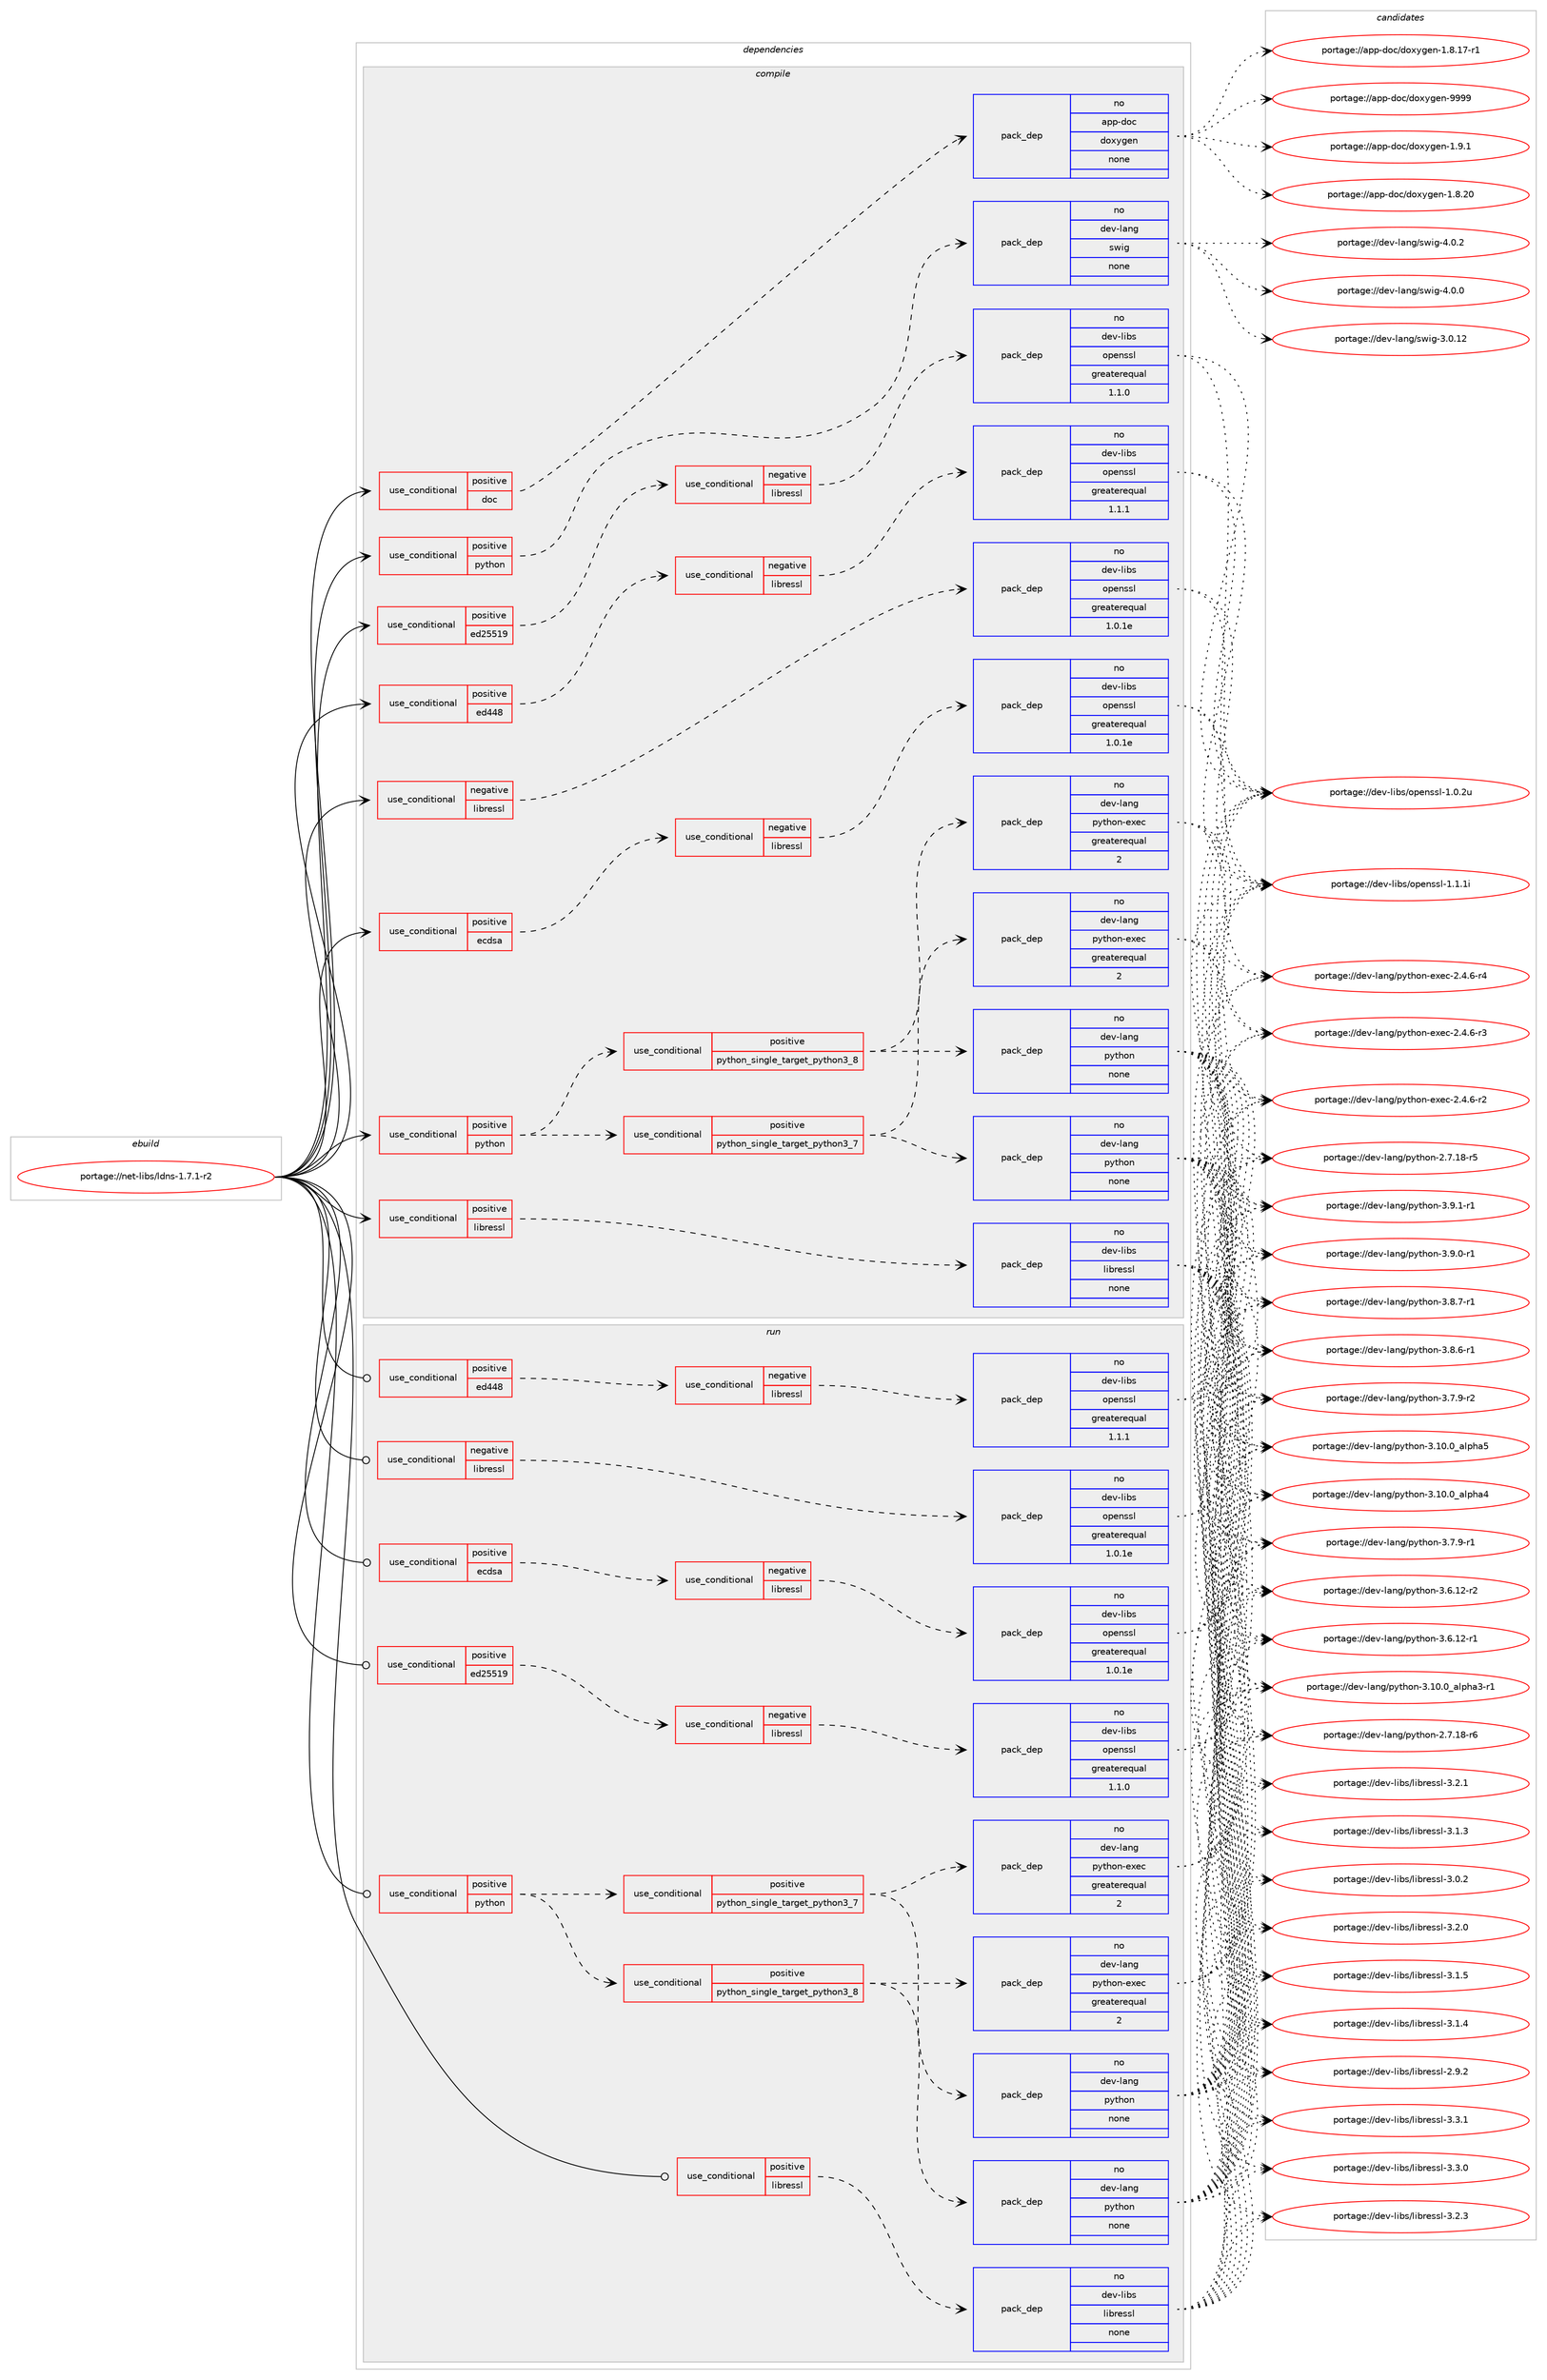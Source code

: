 digraph prolog {

# *************
# Graph options
# *************

newrank=true;
concentrate=true;
compound=true;
graph [rankdir=LR,fontname=Helvetica,fontsize=10,ranksep=1.5];#, ranksep=2.5, nodesep=0.2];
edge  [arrowhead=vee];
node  [fontname=Helvetica,fontsize=10];

# **********
# The ebuild
# **********

subgraph cluster_leftcol {
color=gray;
rank=same;
label=<<i>ebuild</i>>;
id [label="portage://net-libs/ldns-1.7.1-r2", color=red, width=4, href="../net-libs/ldns-1.7.1-r2.svg"];
}

# ****************
# The dependencies
# ****************

subgraph cluster_midcol {
color=gray;
label=<<i>dependencies</i>>;
subgraph cluster_compile {
fillcolor="#eeeeee";
style=filled;
label=<<i>compile</i>>;
subgraph cond8297 {
dependency27173 [label=<<TABLE BORDER="0" CELLBORDER="1" CELLSPACING="0" CELLPADDING="4"><TR><TD ROWSPAN="3" CELLPADDING="10">use_conditional</TD></TR><TR><TD>negative</TD></TR><TR><TD>libressl</TD></TR></TABLE>>, shape=none, color=red];
subgraph pack18645 {
dependency27174 [label=<<TABLE BORDER="0" CELLBORDER="1" CELLSPACING="0" CELLPADDING="4" WIDTH="220"><TR><TD ROWSPAN="6" CELLPADDING="30">pack_dep</TD></TR><TR><TD WIDTH="110">no</TD></TR><TR><TD>dev-libs</TD></TR><TR><TD>openssl</TD></TR><TR><TD>greaterequal</TD></TR><TR><TD>1.0.1e</TD></TR></TABLE>>, shape=none, color=blue];
}
dependency27173:e -> dependency27174:w [weight=20,style="dashed",arrowhead="vee"];
}
id:e -> dependency27173:w [weight=20,style="solid",arrowhead="vee"];
subgraph cond8298 {
dependency27175 [label=<<TABLE BORDER="0" CELLBORDER="1" CELLSPACING="0" CELLPADDING="4"><TR><TD ROWSPAN="3" CELLPADDING="10">use_conditional</TD></TR><TR><TD>positive</TD></TR><TR><TD>doc</TD></TR></TABLE>>, shape=none, color=red];
subgraph pack18646 {
dependency27176 [label=<<TABLE BORDER="0" CELLBORDER="1" CELLSPACING="0" CELLPADDING="4" WIDTH="220"><TR><TD ROWSPAN="6" CELLPADDING="30">pack_dep</TD></TR><TR><TD WIDTH="110">no</TD></TR><TR><TD>app-doc</TD></TR><TR><TD>doxygen</TD></TR><TR><TD>none</TD></TR><TR><TD></TD></TR></TABLE>>, shape=none, color=blue];
}
dependency27175:e -> dependency27176:w [weight=20,style="dashed",arrowhead="vee"];
}
id:e -> dependency27175:w [weight=20,style="solid",arrowhead="vee"];
subgraph cond8299 {
dependency27177 [label=<<TABLE BORDER="0" CELLBORDER="1" CELLSPACING="0" CELLPADDING="4"><TR><TD ROWSPAN="3" CELLPADDING="10">use_conditional</TD></TR><TR><TD>positive</TD></TR><TR><TD>ecdsa</TD></TR></TABLE>>, shape=none, color=red];
subgraph cond8300 {
dependency27178 [label=<<TABLE BORDER="0" CELLBORDER="1" CELLSPACING="0" CELLPADDING="4"><TR><TD ROWSPAN="3" CELLPADDING="10">use_conditional</TD></TR><TR><TD>negative</TD></TR><TR><TD>libressl</TD></TR></TABLE>>, shape=none, color=red];
subgraph pack18647 {
dependency27179 [label=<<TABLE BORDER="0" CELLBORDER="1" CELLSPACING="0" CELLPADDING="4" WIDTH="220"><TR><TD ROWSPAN="6" CELLPADDING="30">pack_dep</TD></TR><TR><TD WIDTH="110">no</TD></TR><TR><TD>dev-libs</TD></TR><TR><TD>openssl</TD></TR><TR><TD>greaterequal</TD></TR><TR><TD>1.0.1e</TD></TR></TABLE>>, shape=none, color=blue];
}
dependency27178:e -> dependency27179:w [weight=20,style="dashed",arrowhead="vee"];
}
dependency27177:e -> dependency27178:w [weight=20,style="dashed",arrowhead="vee"];
}
id:e -> dependency27177:w [weight=20,style="solid",arrowhead="vee"];
subgraph cond8301 {
dependency27180 [label=<<TABLE BORDER="0" CELLBORDER="1" CELLSPACING="0" CELLPADDING="4"><TR><TD ROWSPAN="3" CELLPADDING="10">use_conditional</TD></TR><TR><TD>positive</TD></TR><TR><TD>ed25519</TD></TR></TABLE>>, shape=none, color=red];
subgraph cond8302 {
dependency27181 [label=<<TABLE BORDER="0" CELLBORDER="1" CELLSPACING="0" CELLPADDING="4"><TR><TD ROWSPAN="3" CELLPADDING="10">use_conditional</TD></TR><TR><TD>negative</TD></TR><TR><TD>libressl</TD></TR></TABLE>>, shape=none, color=red];
subgraph pack18648 {
dependency27182 [label=<<TABLE BORDER="0" CELLBORDER="1" CELLSPACING="0" CELLPADDING="4" WIDTH="220"><TR><TD ROWSPAN="6" CELLPADDING="30">pack_dep</TD></TR><TR><TD WIDTH="110">no</TD></TR><TR><TD>dev-libs</TD></TR><TR><TD>openssl</TD></TR><TR><TD>greaterequal</TD></TR><TR><TD>1.1.0</TD></TR></TABLE>>, shape=none, color=blue];
}
dependency27181:e -> dependency27182:w [weight=20,style="dashed",arrowhead="vee"];
}
dependency27180:e -> dependency27181:w [weight=20,style="dashed",arrowhead="vee"];
}
id:e -> dependency27180:w [weight=20,style="solid",arrowhead="vee"];
subgraph cond8303 {
dependency27183 [label=<<TABLE BORDER="0" CELLBORDER="1" CELLSPACING="0" CELLPADDING="4"><TR><TD ROWSPAN="3" CELLPADDING="10">use_conditional</TD></TR><TR><TD>positive</TD></TR><TR><TD>ed448</TD></TR></TABLE>>, shape=none, color=red];
subgraph cond8304 {
dependency27184 [label=<<TABLE BORDER="0" CELLBORDER="1" CELLSPACING="0" CELLPADDING="4"><TR><TD ROWSPAN="3" CELLPADDING="10">use_conditional</TD></TR><TR><TD>negative</TD></TR><TR><TD>libressl</TD></TR></TABLE>>, shape=none, color=red];
subgraph pack18649 {
dependency27185 [label=<<TABLE BORDER="0" CELLBORDER="1" CELLSPACING="0" CELLPADDING="4" WIDTH="220"><TR><TD ROWSPAN="6" CELLPADDING="30">pack_dep</TD></TR><TR><TD WIDTH="110">no</TD></TR><TR><TD>dev-libs</TD></TR><TR><TD>openssl</TD></TR><TR><TD>greaterequal</TD></TR><TR><TD>1.1.1</TD></TR></TABLE>>, shape=none, color=blue];
}
dependency27184:e -> dependency27185:w [weight=20,style="dashed",arrowhead="vee"];
}
dependency27183:e -> dependency27184:w [weight=20,style="dashed",arrowhead="vee"];
}
id:e -> dependency27183:w [weight=20,style="solid",arrowhead="vee"];
subgraph cond8305 {
dependency27186 [label=<<TABLE BORDER="0" CELLBORDER="1" CELLSPACING="0" CELLPADDING="4"><TR><TD ROWSPAN="3" CELLPADDING="10">use_conditional</TD></TR><TR><TD>positive</TD></TR><TR><TD>libressl</TD></TR></TABLE>>, shape=none, color=red];
subgraph pack18650 {
dependency27187 [label=<<TABLE BORDER="0" CELLBORDER="1" CELLSPACING="0" CELLPADDING="4" WIDTH="220"><TR><TD ROWSPAN="6" CELLPADDING="30">pack_dep</TD></TR><TR><TD WIDTH="110">no</TD></TR><TR><TD>dev-libs</TD></TR><TR><TD>libressl</TD></TR><TR><TD>none</TD></TR><TR><TD></TD></TR></TABLE>>, shape=none, color=blue];
}
dependency27186:e -> dependency27187:w [weight=20,style="dashed",arrowhead="vee"];
}
id:e -> dependency27186:w [weight=20,style="solid",arrowhead="vee"];
subgraph cond8306 {
dependency27188 [label=<<TABLE BORDER="0" CELLBORDER="1" CELLSPACING="0" CELLPADDING="4"><TR><TD ROWSPAN="3" CELLPADDING="10">use_conditional</TD></TR><TR><TD>positive</TD></TR><TR><TD>python</TD></TR></TABLE>>, shape=none, color=red];
subgraph cond8307 {
dependency27189 [label=<<TABLE BORDER="0" CELLBORDER="1" CELLSPACING="0" CELLPADDING="4"><TR><TD ROWSPAN="3" CELLPADDING="10">use_conditional</TD></TR><TR><TD>positive</TD></TR><TR><TD>python_single_target_python3_7</TD></TR></TABLE>>, shape=none, color=red];
subgraph pack18651 {
dependency27190 [label=<<TABLE BORDER="0" CELLBORDER="1" CELLSPACING="0" CELLPADDING="4" WIDTH="220"><TR><TD ROWSPAN="6" CELLPADDING="30">pack_dep</TD></TR><TR><TD WIDTH="110">no</TD></TR><TR><TD>dev-lang</TD></TR><TR><TD>python</TD></TR><TR><TD>none</TD></TR><TR><TD></TD></TR></TABLE>>, shape=none, color=blue];
}
dependency27189:e -> dependency27190:w [weight=20,style="dashed",arrowhead="vee"];
subgraph pack18652 {
dependency27191 [label=<<TABLE BORDER="0" CELLBORDER="1" CELLSPACING="0" CELLPADDING="4" WIDTH="220"><TR><TD ROWSPAN="6" CELLPADDING="30">pack_dep</TD></TR><TR><TD WIDTH="110">no</TD></TR><TR><TD>dev-lang</TD></TR><TR><TD>python-exec</TD></TR><TR><TD>greaterequal</TD></TR><TR><TD>2</TD></TR></TABLE>>, shape=none, color=blue];
}
dependency27189:e -> dependency27191:w [weight=20,style="dashed",arrowhead="vee"];
}
dependency27188:e -> dependency27189:w [weight=20,style="dashed",arrowhead="vee"];
subgraph cond8308 {
dependency27192 [label=<<TABLE BORDER="0" CELLBORDER="1" CELLSPACING="0" CELLPADDING="4"><TR><TD ROWSPAN="3" CELLPADDING="10">use_conditional</TD></TR><TR><TD>positive</TD></TR><TR><TD>python_single_target_python3_8</TD></TR></TABLE>>, shape=none, color=red];
subgraph pack18653 {
dependency27193 [label=<<TABLE BORDER="0" CELLBORDER="1" CELLSPACING="0" CELLPADDING="4" WIDTH="220"><TR><TD ROWSPAN="6" CELLPADDING="30">pack_dep</TD></TR><TR><TD WIDTH="110">no</TD></TR><TR><TD>dev-lang</TD></TR><TR><TD>python</TD></TR><TR><TD>none</TD></TR><TR><TD></TD></TR></TABLE>>, shape=none, color=blue];
}
dependency27192:e -> dependency27193:w [weight=20,style="dashed",arrowhead="vee"];
subgraph pack18654 {
dependency27194 [label=<<TABLE BORDER="0" CELLBORDER="1" CELLSPACING="0" CELLPADDING="4" WIDTH="220"><TR><TD ROWSPAN="6" CELLPADDING="30">pack_dep</TD></TR><TR><TD WIDTH="110">no</TD></TR><TR><TD>dev-lang</TD></TR><TR><TD>python-exec</TD></TR><TR><TD>greaterequal</TD></TR><TR><TD>2</TD></TR></TABLE>>, shape=none, color=blue];
}
dependency27192:e -> dependency27194:w [weight=20,style="dashed",arrowhead="vee"];
}
dependency27188:e -> dependency27192:w [weight=20,style="dashed",arrowhead="vee"];
}
id:e -> dependency27188:w [weight=20,style="solid",arrowhead="vee"];
subgraph cond8309 {
dependency27195 [label=<<TABLE BORDER="0" CELLBORDER="1" CELLSPACING="0" CELLPADDING="4"><TR><TD ROWSPAN="3" CELLPADDING="10">use_conditional</TD></TR><TR><TD>positive</TD></TR><TR><TD>python</TD></TR></TABLE>>, shape=none, color=red];
subgraph pack18655 {
dependency27196 [label=<<TABLE BORDER="0" CELLBORDER="1" CELLSPACING="0" CELLPADDING="4" WIDTH="220"><TR><TD ROWSPAN="6" CELLPADDING="30">pack_dep</TD></TR><TR><TD WIDTH="110">no</TD></TR><TR><TD>dev-lang</TD></TR><TR><TD>swig</TD></TR><TR><TD>none</TD></TR><TR><TD></TD></TR></TABLE>>, shape=none, color=blue];
}
dependency27195:e -> dependency27196:w [weight=20,style="dashed",arrowhead="vee"];
}
id:e -> dependency27195:w [weight=20,style="solid",arrowhead="vee"];
}
subgraph cluster_compileandrun {
fillcolor="#eeeeee";
style=filled;
label=<<i>compile and run</i>>;
}
subgraph cluster_run {
fillcolor="#eeeeee";
style=filled;
label=<<i>run</i>>;
subgraph cond8310 {
dependency27197 [label=<<TABLE BORDER="0" CELLBORDER="1" CELLSPACING="0" CELLPADDING="4"><TR><TD ROWSPAN="3" CELLPADDING="10">use_conditional</TD></TR><TR><TD>negative</TD></TR><TR><TD>libressl</TD></TR></TABLE>>, shape=none, color=red];
subgraph pack18656 {
dependency27198 [label=<<TABLE BORDER="0" CELLBORDER="1" CELLSPACING="0" CELLPADDING="4" WIDTH="220"><TR><TD ROWSPAN="6" CELLPADDING="30">pack_dep</TD></TR><TR><TD WIDTH="110">no</TD></TR><TR><TD>dev-libs</TD></TR><TR><TD>openssl</TD></TR><TR><TD>greaterequal</TD></TR><TR><TD>1.0.1e</TD></TR></TABLE>>, shape=none, color=blue];
}
dependency27197:e -> dependency27198:w [weight=20,style="dashed",arrowhead="vee"];
}
id:e -> dependency27197:w [weight=20,style="solid",arrowhead="odot"];
subgraph cond8311 {
dependency27199 [label=<<TABLE BORDER="0" CELLBORDER="1" CELLSPACING="0" CELLPADDING="4"><TR><TD ROWSPAN="3" CELLPADDING="10">use_conditional</TD></TR><TR><TD>positive</TD></TR><TR><TD>ecdsa</TD></TR></TABLE>>, shape=none, color=red];
subgraph cond8312 {
dependency27200 [label=<<TABLE BORDER="0" CELLBORDER="1" CELLSPACING="0" CELLPADDING="4"><TR><TD ROWSPAN="3" CELLPADDING="10">use_conditional</TD></TR><TR><TD>negative</TD></TR><TR><TD>libressl</TD></TR></TABLE>>, shape=none, color=red];
subgraph pack18657 {
dependency27201 [label=<<TABLE BORDER="0" CELLBORDER="1" CELLSPACING="0" CELLPADDING="4" WIDTH="220"><TR><TD ROWSPAN="6" CELLPADDING="30">pack_dep</TD></TR><TR><TD WIDTH="110">no</TD></TR><TR><TD>dev-libs</TD></TR><TR><TD>openssl</TD></TR><TR><TD>greaterequal</TD></TR><TR><TD>1.0.1e</TD></TR></TABLE>>, shape=none, color=blue];
}
dependency27200:e -> dependency27201:w [weight=20,style="dashed",arrowhead="vee"];
}
dependency27199:e -> dependency27200:w [weight=20,style="dashed",arrowhead="vee"];
}
id:e -> dependency27199:w [weight=20,style="solid",arrowhead="odot"];
subgraph cond8313 {
dependency27202 [label=<<TABLE BORDER="0" CELLBORDER="1" CELLSPACING="0" CELLPADDING="4"><TR><TD ROWSPAN="3" CELLPADDING="10">use_conditional</TD></TR><TR><TD>positive</TD></TR><TR><TD>ed25519</TD></TR></TABLE>>, shape=none, color=red];
subgraph cond8314 {
dependency27203 [label=<<TABLE BORDER="0" CELLBORDER="1" CELLSPACING="0" CELLPADDING="4"><TR><TD ROWSPAN="3" CELLPADDING="10">use_conditional</TD></TR><TR><TD>negative</TD></TR><TR><TD>libressl</TD></TR></TABLE>>, shape=none, color=red];
subgraph pack18658 {
dependency27204 [label=<<TABLE BORDER="0" CELLBORDER="1" CELLSPACING="0" CELLPADDING="4" WIDTH="220"><TR><TD ROWSPAN="6" CELLPADDING="30">pack_dep</TD></TR><TR><TD WIDTH="110">no</TD></TR><TR><TD>dev-libs</TD></TR><TR><TD>openssl</TD></TR><TR><TD>greaterequal</TD></TR><TR><TD>1.1.0</TD></TR></TABLE>>, shape=none, color=blue];
}
dependency27203:e -> dependency27204:w [weight=20,style="dashed",arrowhead="vee"];
}
dependency27202:e -> dependency27203:w [weight=20,style="dashed",arrowhead="vee"];
}
id:e -> dependency27202:w [weight=20,style="solid",arrowhead="odot"];
subgraph cond8315 {
dependency27205 [label=<<TABLE BORDER="0" CELLBORDER="1" CELLSPACING="0" CELLPADDING="4"><TR><TD ROWSPAN="3" CELLPADDING="10">use_conditional</TD></TR><TR><TD>positive</TD></TR><TR><TD>ed448</TD></TR></TABLE>>, shape=none, color=red];
subgraph cond8316 {
dependency27206 [label=<<TABLE BORDER="0" CELLBORDER="1" CELLSPACING="0" CELLPADDING="4"><TR><TD ROWSPAN="3" CELLPADDING="10">use_conditional</TD></TR><TR><TD>negative</TD></TR><TR><TD>libressl</TD></TR></TABLE>>, shape=none, color=red];
subgraph pack18659 {
dependency27207 [label=<<TABLE BORDER="0" CELLBORDER="1" CELLSPACING="0" CELLPADDING="4" WIDTH="220"><TR><TD ROWSPAN="6" CELLPADDING="30">pack_dep</TD></TR><TR><TD WIDTH="110">no</TD></TR><TR><TD>dev-libs</TD></TR><TR><TD>openssl</TD></TR><TR><TD>greaterequal</TD></TR><TR><TD>1.1.1</TD></TR></TABLE>>, shape=none, color=blue];
}
dependency27206:e -> dependency27207:w [weight=20,style="dashed",arrowhead="vee"];
}
dependency27205:e -> dependency27206:w [weight=20,style="dashed",arrowhead="vee"];
}
id:e -> dependency27205:w [weight=20,style="solid",arrowhead="odot"];
subgraph cond8317 {
dependency27208 [label=<<TABLE BORDER="0" CELLBORDER="1" CELLSPACING="0" CELLPADDING="4"><TR><TD ROWSPAN="3" CELLPADDING="10">use_conditional</TD></TR><TR><TD>positive</TD></TR><TR><TD>libressl</TD></TR></TABLE>>, shape=none, color=red];
subgraph pack18660 {
dependency27209 [label=<<TABLE BORDER="0" CELLBORDER="1" CELLSPACING="0" CELLPADDING="4" WIDTH="220"><TR><TD ROWSPAN="6" CELLPADDING="30">pack_dep</TD></TR><TR><TD WIDTH="110">no</TD></TR><TR><TD>dev-libs</TD></TR><TR><TD>libressl</TD></TR><TR><TD>none</TD></TR><TR><TD></TD></TR></TABLE>>, shape=none, color=blue];
}
dependency27208:e -> dependency27209:w [weight=20,style="dashed",arrowhead="vee"];
}
id:e -> dependency27208:w [weight=20,style="solid",arrowhead="odot"];
subgraph cond8318 {
dependency27210 [label=<<TABLE BORDER="0" CELLBORDER="1" CELLSPACING="0" CELLPADDING="4"><TR><TD ROWSPAN="3" CELLPADDING="10">use_conditional</TD></TR><TR><TD>positive</TD></TR><TR><TD>python</TD></TR></TABLE>>, shape=none, color=red];
subgraph cond8319 {
dependency27211 [label=<<TABLE BORDER="0" CELLBORDER="1" CELLSPACING="0" CELLPADDING="4"><TR><TD ROWSPAN="3" CELLPADDING="10">use_conditional</TD></TR><TR><TD>positive</TD></TR><TR><TD>python_single_target_python3_7</TD></TR></TABLE>>, shape=none, color=red];
subgraph pack18661 {
dependency27212 [label=<<TABLE BORDER="0" CELLBORDER="1" CELLSPACING="0" CELLPADDING="4" WIDTH="220"><TR><TD ROWSPAN="6" CELLPADDING="30">pack_dep</TD></TR><TR><TD WIDTH="110">no</TD></TR><TR><TD>dev-lang</TD></TR><TR><TD>python</TD></TR><TR><TD>none</TD></TR><TR><TD></TD></TR></TABLE>>, shape=none, color=blue];
}
dependency27211:e -> dependency27212:w [weight=20,style="dashed",arrowhead="vee"];
subgraph pack18662 {
dependency27213 [label=<<TABLE BORDER="0" CELLBORDER="1" CELLSPACING="0" CELLPADDING="4" WIDTH="220"><TR><TD ROWSPAN="6" CELLPADDING="30">pack_dep</TD></TR><TR><TD WIDTH="110">no</TD></TR><TR><TD>dev-lang</TD></TR><TR><TD>python-exec</TD></TR><TR><TD>greaterequal</TD></TR><TR><TD>2</TD></TR></TABLE>>, shape=none, color=blue];
}
dependency27211:e -> dependency27213:w [weight=20,style="dashed",arrowhead="vee"];
}
dependency27210:e -> dependency27211:w [weight=20,style="dashed",arrowhead="vee"];
subgraph cond8320 {
dependency27214 [label=<<TABLE BORDER="0" CELLBORDER="1" CELLSPACING="0" CELLPADDING="4"><TR><TD ROWSPAN="3" CELLPADDING="10">use_conditional</TD></TR><TR><TD>positive</TD></TR><TR><TD>python_single_target_python3_8</TD></TR></TABLE>>, shape=none, color=red];
subgraph pack18663 {
dependency27215 [label=<<TABLE BORDER="0" CELLBORDER="1" CELLSPACING="0" CELLPADDING="4" WIDTH="220"><TR><TD ROWSPAN="6" CELLPADDING="30">pack_dep</TD></TR><TR><TD WIDTH="110">no</TD></TR><TR><TD>dev-lang</TD></TR><TR><TD>python</TD></TR><TR><TD>none</TD></TR><TR><TD></TD></TR></TABLE>>, shape=none, color=blue];
}
dependency27214:e -> dependency27215:w [weight=20,style="dashed",arrowhead="vee"];
subgraph pack18664 {
dependency27216 [label=<<TABLE BORDER="0" CELLBORDER="1" CELLSPACING="0" CELLPADDING="4" WIDTH="220"><TR><TD ROWSPAN="6" CELLPADDING="30">pack_dep</TD></TR><TR><TD WIDTH="110">no</TD></TR><TR><TD>dev-lang</TD></TR><TR><TD>python-exec</TD></TR><TR><TD>greaterequal</TD></TR><TR><TD>2</TD></TR></TABLE>>, shape=none, color=blue];
}
dependency27214:e -> dependency27216:w [weight=20,style="dashed",arrowhead="vee"];
}
dependency27210:e -> dependency27214:w [weight=20,style="dashed",arrowhead="vee"];
}
id:e -> dependency27210:w [weight=20,style="solid",arrowhead="odot"];
}
}

# **************
# The candidates
# **************

subgraph cluster_choices {
rank=same;
color=gray;
label=<<i>candidates</i>>;

subgraph choice18645 {
color=black;
nodesep=1;
choice100101118451081059811547111112101110115115108454946494649105 [label="portage://dev-libs/openssl-1.1.1i", color=red, width=4,href="../dev-libs/openssl-1.1.1i.svg"];
choice100101118451081059811547111112101110115115108454946484650117 [label="portage://dev-libs/openssl-1.0.2u", color=red, width=4,href="../dev-libs/openssl-1.0.2u.svg"];
dependency27174:e -> choice100101118451081059811547111112101110115115108454946494649105:w [style=dotted,weight="100"];
dependency27174:e -> choice100101118451081059811547111112101110115115108454946484650117:w [style=dotted,weight="100"];
}
subgraph choice18646 {
color=black;
nodesep=1;
choice971121124510011199471001111201211031011104557575757 [label="portage://app-doc/doxygen-9999", color=red, width=4,href="../app-doc/doxygen-9999.svg"];
choice97112112451001119947100111120121103101110454946574649 [label="portage://app-doc/doxygen-1.9.1", color=red, width=4,href="../app-doc/doxygen-1.9.1.svg"];
choice9711211245100111994710011112012110310111045494656465048 [label="portage://app-doc/doxygen-1.8.20", color=red, width=4,href="../app-doc/doxygen-1.8.20.svg"];
choice97112112451001119947100111120121103101110454946564649554511449 [label="portage://app-doc/doxygen-1.8.17-r1", color=red, width=4,href="../app-doc/doxygen-1.8.17-r1.svg"];
dependency27176:e -> choice971121124510011199471001111201211031011104557575757:w [style=dotted,weight="100"];
dependency27176:e -> choice97112112451001119947100111120121103101110454946574649:w [style=dotted,weight="100"];
dependency27176:e -> choice9711211245100111994710011112012110310111045494656465048:w [style=dotted,weight="100"];
dependency27176:e -> choice97112112451001119947100111120121103101110454946564649554511449:w [style=dotted,weight="100"];
}
subgraph choice18647 {
color=black;
nodesep=1;
choice100101118451081059811547111112101110115115108454946494649105 [label="portage://dev-libs/openssl-1.1.1i", color=red, width=4,href="../dev-libs/openssl-1.1.1i.svg"];
choice100101118451081059811547111112101110115115108454946484650117 [label="portage://dev-libs/openssl-1.0.2u", color=red, width=4,href="../dev-libs/openssl-1.0.2u.svg"];
dependency27179:e -> choice100101118451081059811547111112101110115115108454946494649105:w [style=dotted,weight="100"];
dependency27179:e -> choice100101118451081059811547111112101110115115108454946484650117:w [style=dotted,weight="100"];
}
subgraph choice18648 {
color=black;
nodesep=1;
choice100101118451081059811547111112101110115115108454946494649105 [label="portage://dev-libs/openssl-1.1.1i", color=red, width=4,href="../dev-libs/openssl-1.1.1i.svg"];
choice100101118451081059811547111112101110115115108454946484650117 [label="portage://dev-libs/openssl-1.0.2u", color=red, width=4,href="../dev-libs/openssl-1.0.2u.svg"];
dependency27182:e -> choice100101118451081059811547111112101110115115108454946494649105:w [style=dotted,weight="100"];
dependency27182:e -> choice100101118451081059811547111112101110115115108454946484650117:w [style=dotted,weight="100"];
}
subgraph choice18649 {
color=black;
nodesep=1;
choice100101118451081059811547111112101110115115108454946494649105 [label="portage://dev-libs/openssl-1.1.1i", color=red, width=4,href="../dev-libs/openssl-1.1.1i.svg"];
choice100101118451081059811547111112101110115115108454946484650117 [label="portage://dev-libs/openssl-1.0.2u", color=red, width=4,href="../dev-libs/openssl-1.0.2u.svg"];
dependency27185:e -> choice100101118451081059811547111112101110115115108454946494649105:w [style=dotted,weight="100"];
dependency27185:e -> choice100101118451081059811547111112101110115115108454946484650117:w [style=dotted,weight="100"];
}
subgraph choice18650 {
color=black;
nodesep=1;
choice10010111845108105981154710810598114101115115108455146514649 [label="portage://dev-libs/libressl-3.3.1", color=red, width=4,href="../dev-libs/libressl-3.3.1.svg"];
choice10010111845108105981154710810598114101115115108455146514648 [label="portage://dev-libs/libressl-3.3.0", color=red, width=4,href="../dev-libs/libressl-3.3.0.svg"];
choice10010111845108105981154710810598114101115115108455146504651 [label="portage://dev-libs/libressl-3.2.3", color=red, width=4,href="../dev-libs/libressl-3.2.3.svg"];
choice10010111845108105981154710810598114101115115108455146504649 [label="portage://dev-libs/libressl-3.2.1", color=red, width=4,href="../dev-libs/libressl-3.2.1.svg"];
choice10010111845108105981154710810598114101115115108455146504648 [label="portage://dev-libs/libressl-3.2.0", color=red, width=4,href="../dev-libs/libressl-3.2.0.svg"];
choice10010111845108105981154710810598114101115115108455146494653 [label="portage://dev-libs/libressl-3.1.5", color=red, width=4,href="../dev-libs/libressl-3.1.5.svg"];
choice10010111845108105981154710810598114101115115108455146494652 [label="portage://dev-libs/libressl-3.1.4", color=red, width=4,href="../dev-libs/libressl-3.1.4.svg"];
choice10010111845108105981154710810598114101115115108455146494651 [label="portage://dev-libs/libressl-3.1.3", color=red, width=4,href="../dev-libs/libressl-3.1.3.svg"];
choice10010111845108105981154710810598114101115115108455146484650 [label="portage://dev-libs/libressl-3.0.2", color=red, width=4,href="../dev-libs/libressl-3.0.2.svg"];
choice10010111845108105981154710810598114101115115108455046574650 [label="portage://dev-libs/libressl-2.9.2", color=red, width=4,href="../dev-libs/libressl-2.9.2.svg"];
dependency27187:e -> choice10010111845108105981154710810598114101115115108455146514649:w [style=dotted,weight="100"];
dependency27187:e -> choice10010111845108105981154710810598114101115115108455146514648:w [style=dotted,weight="100"];
dependency27187:e -> choice10010111845108105981154710810598114101115115108455146504651:w [style=dotted,weight="100"];
dependency27187:e -> choice10010111845108105981154710810598114101115115108455146504649:w [style=dotted,weight="100"];
dependency27187:e -> choice10010111845108105981154710810598114101115115108455146504648:w [style=dotted,weight="100"];
dependency27187:e -> choice10010111845108105981154710810598114101115115108455146494653:w [style=dotted,weight="100"];
dependency27187:e -> choice10010111845108105981154710810598114101115115108455146494652:w [style=dotted,weight="100"];
dependency27187:e -> choice10010111845108105981154710810598114101115115108455146494651:w [style=dotted,weight="100"];
dependency27187:e -> choice10010111845108105981154710810598114101115115108455146484650:w [style=dotted,weight="100"];
dependency27187:e -> choice10010111845108105981154710810598114101115115108455046574650:w [style=dotted,weight="100"];
}
subgraph choice18651 {
color=black;
nodesep=1;
choice1001011184510897110103471121211161041111104551465746494511449 [label="portage://dev-lang/python-3.9.1-r1", color=red, width=4,href="../dev-lang/python-3.9.1-r1.svg"];
choice1001011184510897110103471121211161041111104551465746484511449 [label="portage://dev-lang/python-3.9.0-r1", color=red, width=4,href="../dev-lang/python-3.9.0-r1.svg"];
choice1001011184510897110103471121211161041111104551465646554511449 [label="portage://dev-lang/python-3.8.7-r1", color=red, width=4,href="../dev-lang/python-3.8.7-r1.svg"];
choice1001011184510897110103471121211161041111104551465646544511449 [label="portage://dev-lang/python-3.8.6-r1", color=red, width=4,href="../dev-lang/python-3.8.6-r1.svg"];
choice1001011184510897110103471121211161041111104551465546574511450 [label="portage://dev-lang/python-3.7.9-r2", color=red, width=4,href="../dev-lang/python-3.7.9-r2.svg"];
choice1001011184510897110103471121211161041111104551465546574511449 [label="portage://dev-lang/python-3.7.9-r1", color=red, width=4,href="../dev-lang/python-3.7.9-r1.svg"];
choice100101118451089711010347112121116104111110455146544649504511450 [label="portage://dev-lang/python-3.6.12-r2", color=red, width=4,href="../dev-lang/python-3.6.12-r2.svg"];
choice100101118451089711010347112121116104111110455146544649504511449 [label="portage://dev-lang/python-3.6.12-r1", color=red, width=4,href="../dev-lang/python-3.6.12-r1.svg"];
choice1001011184510897110103471121211161041111104551464948464895971081121049753 [label="portage://dev-lang/python-3.10.0_alpha5", color=red, width=4,href="../dev-lang/python-3.10.0_alpha5.svg"];
choice1001011184510897110103471121211161041111104551464948464895971081121049752 [label="portage://dev-lang/python-3.10.0_alpha4", color=red, width=4,href="../dev-lang/python-3.10.0_alpha4.svg"];
choice10010111845108971101034711212111610411111045514649484648959710811210497514511449 [label="portage://dev-lang/python-3.10.0_alpha3-r1", color=red, width=4,href="../dev-lang/python-3.10.0_alpha3-r1.svg"];
choice100101118451089711010347112121116104111110455046554649564511454 [label="portage://dev-lang/python-2.7.18-r6", color=red, width=4,href="../dev-lang/python-2.7.18-r6.svg"];
choice100101118451089711010347112121116104111110455046554649564511453 [label="portage://dev-lang/python-2.7.18-r5", color=red, width=4,href="../dev-lang/python-2.7.18-r5.svg"];
dependency27190:e -> choice1001011184510897110103471121211161041111104551465746494511449:w [style=dotted,weight="100"];
dependency27190:e -> choice1001011184510897110103471121211161041111104551465746484511449:w [style=dotted,weight="100"];
dependency27190:e -> choice1001011184510897110103471121211161041111104551465646554511449:w [style=dotted,weight="100"];
dependency27190:e -> choice1001011184510897110103471121211161041111104551465646544511449:w [style=dotted,weight="100"];
dependency27190:e -> choice1001011184510897110103471121211161041111104551465546574511450:w [style=dotted,weight="100"];
dependency27190:e -> choice1001011184510897110103471121211161041111104551465546574511449:w [style=dotted,weight="100"];
dependency27190:e -> choice100101118451089711010347112121116104111110455146544649504511450:w [style=dotted,weight="100"];
dependency27190:e -> choice100101118451089711010347112121116104111110455146544649504511449:w [style=dotted,weight="100"];
dependency27190:e -> choice1001011184510897110103471121211161041111104551464948464895971081121049753:w [style=dotted,weight="100"];
dependency27190:e -> choice1001011184510897110103471121211161041111104551464948464895971081121049752:w [style=dotted,weight="100"];
dependency27190:e -> choice10010111845108971101034711212111610411111045514649484648959710811210497514511449:w [style=dotted,weight="100"];
dependency27190:e -> choice100101118451089711010347112121116104111110455046554649564511454:w [style=dotted,weight="100"];
dependency27190:e -> choice100101118451089711010347112121116104111110455046554649564511453:w [style=dotted,weight="100"];
}
subgraph choice18652 {
color=black;
nodesep=1;
choice10010111845108971101034711212111610411111045101120101994550465246544511452 [label="portage://dev-lang/python-exec-2.4.6-r4", color=red, width=4,href="../dev-lang/python-exec-2.4.6-r4.svg"];
choice10010111845108971101034711212111610411111045101120101994550465246544511451 [label="portage://dev-lang/python-exec-2.4.6-r3", color=red, width=4,href="../dev-lang/python-exec-2.4.6-r3.svg"];
choice10010111845108971101034711212111610411111045101120101994550465246544511450 [label="portage://dev-lang/python-exec-2.4.6-r2", color=red, width=4,href="../dev-lang/python-exec-2.4.6-r2.svg"];
dependency27191:e -> choice10010111845108971101034711212111610411111045101120101994550465246544511452:w [style=dotted,weight="100"];
dependency27191:e -> choice10010111845108971101034711212111610411111045101120101994550465246544511451:w [style=dotted,weight="100"];
dependency27191:e -> choice10010111845108971101034711212111610411111045101120101994550465246544511450:w [style=dotted,weight="100"];
}
subgraph choice18653 {
color=black;
nodesep=1;
choice1001011184510897110103471121211161041111104551465746494511449 [label="portage://dev-lang/python-3.9.1-r1", color=red, width=4,href="../dev-lang/python-3.9.1-r1.svg"];
choice1001011184510897110103471121211161041111104551465746484511449 [label="portage://dev-lang/python-3.9.0-r1", color=red, width=4,href="../dev-lang/python-3.9.0-r1.svg"];
choice1001011184510897110103471121211161041111104551465646554511449 [label="portage://dev-lang/python-3.8.7-r1", color=red, width=4,href="../dev-lang/python-3.8.7-r1.svg"];
choice1001011184510897110103471121211161041111104551465646544511449 [label="portage://dev-lang/python-3.8.6-r1", color=red, width=4,href="../dev-lang/python-3.8.6-r1.svg"];
choice1001011184510897110103471121211161041111104551465546574511450 [label="portage://dev-lang/python-3.7.9-r2", color=red, width=4,href="../dev-lang/python-3.7.9-r2.svg"];
choice1001011184510897110103471121211161041111104551465546574511449 [label="portage://dev-lang/python-3.7.9-r1", color=red, width=4,href="../dev-lang/python-3.7.9-r1.svg"];
choice100101118451089711010347112121116104111110455146544649504511450 [label="portage://dev-lang/python-3.6.12-r2", color=red, width=4,href="../dev-lang/python-3.6.12-r2.svg"];
choice100101118451089711010347112121116104111110455146544649504511449 [label="portage://dev-lang/python-3.6.12-r1", color=red, width=4,href="../dev-lang/python-3.6.12-r1.svg"];
choice1001011184510897110103471121211161041111104551464948464895971081121049753 [label="portage://dev-lang/python-3.10.0_alpha5", color=red, width=4,href="../dev-lang/python-3.10.0_alpha5.svg"];
choice1001011184510897110103471121211161041111104551464948464895971081121049752 [label="portage://dev-lang/python-3.10.0_alpha4", color=red, width=4,href="../dev-lang/python-3.10.0_alpha4.svg"];
choice10010111845108971101034711212111610411111045514649484648959710811210497514511449 [label="portage://dev-lang/python-3.10.0_alpha3-r1", color=red, width=4,href="../dev-lang/python-3.10.0_alpha3-r1.svg"];
choice100101118451089711010347112121116104111110455046554649564511454 [label="portage://dev-lang/python-2.7.18-r6", color=red, width=4,href="../dev-lang/python-2.7.18-r6.svg"];
choice100101118451089711010347112121116104111110455046554649564511453 [label="portage://dev-lang/python-2.7.18-r5", color=red, width=4,href="../dev-lang/python-2.7.18-r5.svg"];
dependency27193:e -> choice1001011184510897110103471121211161041111104551465746494511449:w [style=dotted,weight="100"];
dependency27193:e -> choice1001011184510897110103471121211161041111104551465746484511449:w [style=dotted,weight="100"];
dependency27193:e -> choice1001011184510897110103471121211161041111104551465646554511449:w [style=dotted,weight="100"];
dependency27193:e -> choice1001011184510897110103471121211161041111104551465646544511449:w [style=dotted,weight="100"];
dependency27193:e -> choice1001011184510897110103471121211161041111104551465546574511450:w [style=dotted,weight="100"];
dependency27193:e -> choice1001011184510897110103471121211161041111104551465546574511449:w [style=dotted,weight="100"];
dependency27193:e -> choice100101118451089711010347112121116104111110455146544649504511450:w [style=dotted,weight="100"];
dependency27193:e -> choice100101118451089711010347112121116104111110455146544649504511449:w [style=dotted,weight="100"];
dependency27193:e -> choice1001011184510897110103471121211161041111104551464948464895971081121049753:w [style=dotted,weight="100"];
dependency27193:e -> choice1001011184510897110103471121211161041111104551464948464895971081121049752:w [style=dotted,weight="100"];
dependency27193:e -> choice10010111845108971101034711212111610411111045514649484648959710811210497514511449:w [style=dotted,weight="100"];
dependency27193:e -> choice100101118451089711010347112121116104111110455046554649564511454:w [style=dotted,weight="100"];
dependency27193:e -> choice100101118451089711010347112121116104111110455046554649564511453:w [style=dotted,weight="100"];
}
subgraph choice18654 {
color=black;
nodesep=1;
choice10010111845108971101034711212111610411111045101120101994550465246544511452 [label="portage://dev-lang/python-exec-2.4.6-r4", color=red, width=4,href="../dev-lang/python-exec-2.4.6-r4.svg"];
choice10010111845108971101034711212111610411111045101120101994550465246544511451 [label="portage://dev-lang/python-exec-2.4.6-r3", color=red, width=4,href="../dev-lang/python-exec-2.4.6-r3.svg"];
choice10010111845108971101034711212111610411111045101120101994550465246544511450 [label="portage://dev-lang/python-exec-2.4.6-r2", color=red, width=4,href="../dev-lang/python-exec-2.4.6-r2.svg"];
dependency27194:e -> choice10010111845108971101034711212111610411111045101120101994550465246544511452:w [style=dotted,weight="100"];
dependency27194:e -> choice10010111845108971101034711212111610411111045101120101994550465246544511451:w [style=dotted,weight="100"];
dependency27194:e -> choice10010111845108971101034711212111610411111045101120101994550465246544511450:w [style=dotted,weight="100"];
}
subgraph choice18655 {
color=black;
nodesep=1;
choice100101118451089711010347115119105103455246484650 [label="portage://dev-lang/swig-4.0.2", color=red, width=4,href="../dev-lang/swig-4.0.2.svg"];
choice100101118451089711010347115119105103455246484648 [label="portage://dev-lang/swig-4.0.0", color=red, width=4,href="../dev-lang/swig-4.0.0.svg"];
choice10010111845108971101034711511910510345514648464950 [label="portage://dev-lang/swig-3.0.12", color=red, width=4,href="../dev-lang/swig-3.0.12.svg"];
dependency27196:e -> choice100101118451089711010347115119105103455246484650:w [style=dotted,weight="100"];
dependency27196:e -> choice100101118451089711010347115119105103455246484648:w [style=dotted,weight="100"];
dependency27196:e -> choice10010111845108971101034711511910510345514648464950:w [style=dotted,weight="100"];
}
subgraph choice18656 {
color=black;
nodesep=1;
choice100101118451081059811547111112101110115115108454946494649105 [label="portage://dev-libs/openssl-1.1.1i", color=red, width=4,href="../dev-libs/openssl-1.1.1i.svg"];
choice100101118451081059811547111112101110115115108454946484650117 [label="portage://dev-libs/openssl-1.0.2u", color=red, width=4,href="../dev-libs/openssl-1.0.2u.svg"];
dependency27198:e -> choice100101118451081059811547111112101110115115108454946494649105:w [style=dotted,weight="100"];
dependency27198:e -> choice100101118451081059811547111112101110115115108454946484650117:w [style=dotted,weight="100"];
}
subgraph choice18657 {
color=black;
nodesep=1;
choice100101118451081059811547111112101110115115108454946494649105 [label="portage://dev-libs/openssl-1.1.1i", color=red, width=4,href="../dev-libs/openssl-1.1.1i.svg"];
choice100101118451081059811547111112101110115115108454946484650117 [label="portage://dev-libs/openssl-1.0.2u", color=red, width=4,href="../dev-libs/openssl-1.0.2u.svg"];
dependency27201:e -> choice100101118451081059811547111112101110115115108454946494649105:w [style=dotted,weight="100"];
dependency27201:e -> choice100101118451081059811547111112101110115115108454946484650117:w [style=dotted,weight="100"];
}
subgraph choice18658 {
color=black;
nodesep=1;
choice100101118451081059811547111112101110115115108454946494649105 [label="portage://dev-libs/openssl-1.1.1i", color=red, width=4,href="../dev-libs/openssl-1.1.1i.svg"];
choice100101118451081059811547111112101110115115108454946484650117 [label="portage://dev-libs/openssl-1.0.2u", color=red, width=4,href="../dev-libs/openssl-1.0.2u.svg"];
dependency27204:e -> choice100101118451081059811547111112101110115115108454946494649105:w [style=dotted,weight="100"];
dependency27204:e -> choice100101118451081059811547111112101110115115108454946484650117:w [style=dotted,weight="100"];
}
subgraph choice18659 {
color=black;
nodesep=1;
choice100101118451081059811547111112101110115115108454946494649105 [label="portage://dev-libs/openssl-1.1.1i", color=red, width=4,href="../dev-libs/openssl-1.1.1i.svg"];
choice100101118451081059811547111112101110115115108454946484650117 [label="portage://dev-libs/openssl-1.0.2u", color=red, width=4,href="../dev-libs/openssl-1.0.2u.svg"];
dependency27207:e -> choice100101118451081059811547111112101110115115108454946494649105:w [style=dotted,weight="100"];
dependency27207:e -> choice100101118451081059811547111112101110115115108454946484650117:w [style=dotted,weight="100"];
}
subgraph choice18660 {
color=black;
nodesep=1;
choice10010111845108105981154710810598114101115115108455146514649 [label="portage://dev-libs/libressl-3.3.1", color=red, width=4,href="../dev-libs/libressl-3.3.1.svg"];
choice10010111845108105981154710810598114101115115108455146514648 [label="portage://dev-libs/libressl-3.3.0", color=red, width=4,href="../dev-libs/libressl-3.3.0.svg"];
choice10010111845108105981154710810598114101115115108455146504651 [label="portage://dev-libs/libressl-3.2.3", color=red, width=4,href="../dev-libs/libressl-3.2.3.svg"];
choice10010111845108105981154710810598114101115115108455146504649 [label="portage://dev-libs/libressl-3.2.1", color=red, width=4,href="../dev-libs/libressl-3.2.1.svg"];
choice10010111845108105981154710810598114101115115108455146504648 [label="portage://dev-libs/libressl-3.2.0", color=red, width=4,href="../dev-libs/libressl-3.2.0.svg"];
choice10010111845108105981154710810598114101115115108455146494653 [label="portage://dev-libs/libressl-3.1.5", color=red, width=4,href="../dev-libs/libressl-3.1.5.svg"];
choice10010111845108105981154710810598114101115115108455146494652 [label="portage://dev-libs/libressl-3.1.4", color=red, width=4,href="../dev-libs/libressl-3.1.4.svg"];
choice10010111845108105981154710810598114101115115108455146494651 [label="portage://dev-libs/libressl-3.1.3", color=red, width=4,href="../dev-libs/libressl-3.1.3.svg"];
choice10010111845108105981154710810598114101115115108455146484650 [label="portage://dev-libs/libressl-3.0.2", color=red, width=4,href="../dev-libs/libressl-3.0.2.svg"];
choice10010111845108105981154710810598114101115115108455046574650 [label="portage://dev-libs/libressl-2.9.2", color=red, width=4,href="../dev-libs/libressl-2.9.2.svg"];
dependency27209:e -> choice10010111845108105981154710810598114101115115108455146514649:w [style=dotted,weight="100"];
dependency27209:e -> choice10010111845108105981154710810598114101115115108455146514648:w [style=dotted,weight="100"];
dependency27209:e -> choice10010111845108105981154710810598114101115115108455146504651:w [style=dotted,weight="100"];
dependency27209:e -> choice10010111845108105981154710810598114101115115108455146504649:w [style=dotted,weight="100"];
dependency27209:e -> choice10010111845108105981154710810598114101115115108455146504648:w [style=dotted,weight="100"];
dependency27209:e -> choice10010111845108105981154710810598114101115115108455146494653:w [style=dotted,weight="100"];
dependency27209:e -> choice10010111845108105981154710810598114101115115108455146494652:w [style=dotted,weight="100"];
dependency27209:e -> choice10010111845108105981154710810598114101115115108455146494651:w [style=dotted,weight="100"];
dependency27209:e -> choice10010111845108105981154710810598114101115115108455146484650:w [style=dotted,weight="100"];
dependency27209:e -> choice10010111845108105981154710810598114101115115108455046574650:w [style=dotted,weight="100"];
}
subgraph choice18661 {
color=black;
nodesep=1;
choice1001011184510897110103471121211161041111104551465746494511449 [label="portage://dev-lang/python-3.9.1-r1", color=red, width=4,href="../dev-lang/python-3.9.1-r1.svg"];
choice1001011184510897110103471121211161041111104551465746484511449 [label="portage://dev-lang/python-3.9.0-r1", color=red, width=4,href="../dev-lang/python-3.9.0-r1.svg"];
choice1001011184510897110103471121211161041111104551465646554511449 [label="portage://dev-lang/python-3.8.7-r1", color=red, width=4,href="../dev-lang/python-3.8.7-r1.svg"];
choice1001011184510897110103471121211161041111104551465646544511449 [label="portage://dev-lang/python-3.8.6-r1", color=red, width=4,href="../dev-lang/python-3.8.6-r1.svg"];
choice1001011184510897110103471121211161041111104551465546574511450 [label="portage://dev-lang/python-3.7.9-r2", color=red, width=4,href="../dev-lang/python-3.7.9-r2.svg"];
choice1001011184510897110103471121211161041111104551465546574511449 [label="portage://dev-lang/python-3.7.9-r1", color=red, width=4,href="../dev-lang/python-3.7.9-r1.svg"];
choice100101118451089711010347112121116104111110455146544649504511450 [label="portage://dev-lang/python-3.6.12-r2", color=red, width=4,href="../dev-lang/python-3.6.12-r2.svg"];
choice100101118451089711010347112121116104111110455146544649504511449 [label="portage://dev-lang/python-3.6.12-r1", color=red, width=4,href="../dev-lang/python-3.6.12-r1.svg"];
choice1001011184510897110103471121211161041111104551464948464895971081121049753 [label="portage://dev-lang/python-3.10.0_alpha5", color=red, width=4,href="../dev-lang/python-3.10.0_alpha5.svg"];
choice1001011184510897110103471121211161041111104551464948464895971081121049752 [label="portage://dev-lang/python-3.10.0_alpha4", color=red, width=4,href="../dev-lang/python-3.10.0_alpha4.svg"];
choice10010111845108971101034711212111610411111045514649484648959710811210497514511449 [label="portage://dev-lang/python-3.10.0_alpha3-r1", color=red, width=4,href="../dev-lang/python-3.10.0_alpha3-r1.svg"];
choice100101118451089711010347112121116104111110455046554649564511454 [label="portage://dev-lang/python-2.7.18-r6", color=red, width=4,href="../dev-lang/python-2.7.18-r6.svg"];
choice100101118451089711010347112121116104111110455046554649564511453 [label="portage://dev-lang/python-2.7.18-r5", color=red, width=4,href="../dev-lang/python-2.7.18-r5.svg"];
dependency27212:e -> choice1001011184510897110103471121211161041111104551465746494511449:w [style=dotted,weight="100"];
dependency27212:e -> choice1001011184510897110103471121211161041111104551465746484511449:w [style=dotted,weight="100"];
dependency27212:e -> choice1001011184510897110103471121211161041111104551465646554511449:w [style=dotted,weight="100"];
dependency27212:e -> choice1001011184510897110103471121211161041111104551465646544511449:w [style=dotted,weight="100"];
dependency27212:e -> choice1001011184510897110103471121211161041111104551465546574511450:w [style=dotted,weight="100"];
dependency27212:e -> choice1001011184510897110103471121211161041111104551465546574511449:w [style=dotted,weight="100"];
dependency27212:e -> choice100101118451089711010347112121116104111110455146544649504511450:w [style=dotted,weight="100"];
dependency27212:e -> choice100101118451089711010347112121116104111110455146544649504511449:w [style=dotted,weight="100"];
dependency27212:e -> choice1001011184510897110103471121211161041111104551464948464895971081121049753:w [style=dotted,weight="100"];
dependency27212:e -> choice1001011184510897110103471121211161041111104551464948464895971081121049752:w [style=dotted,weight="100"];
dependency27212:e -> choice10010111845108971101034711212111610411111045514649484648959710811210497514511449:w [style=dotted,weight="100"];
dependency27212:e -> choice100101118451089711010347112121116104111110455046554649564511454:w [style=dotted,weight="100"];
dependency27212:e -> choice100101118451089711010347112121116104111110455046554649564511453:w [style=dotted,weight="100"];
}
subgraph choice18662 {
color=black;
nodesep=1;
choice10010111845108971101034711212111610411111045101120101994550465246544511452 [label="portage://dev-lang/python-exec-2.4.6-r4", color=red, width=4,href="../dev-lang/python-exec-2.4.6-r4.svg"];
choice10010111845108971101034711212111610411111045101120101994550465246544511451 [label="portage://dev-lang/python-exec-2.4.6-r3", color=red, width=4,href="../dev-lang/python-exec-2.4.6-r3.svg"];
choice10010111845108971101034711212111610411111045101120101994550465246544511450 [label="portage://dev-lang/python-exec-2.4.6-r2", color=red, width=4,href="../dev-lang/python-exec-2.4.6-r2.svg"];
dependency27213:e -> choice10010111845108971101034711212111610411111045101120101994550465246544511452:w [style=dotted,weight="100"];
dependency27213:e -> choice10010111845108971101034711212111610411111045101120101994550465246544511451:w [style=dotted,weight="100"];
dependency27213:e -> choice10010111845108971101034711212111610411111045101120101994550465246544511450:w [style=dotted,weight="100"];
}
subgraph choice18663 {
color=black;
nodesep=1;
choice1001011184510897110103471121211161041111104551465746494511449 [label="portage://dev-lang/python-3.9.1-r1", color=red, width=4,href="../dev-lang/python-3.9.1-r1.svg"];
choice1001011184510897110103471121211161041111104551465746484511449 [label="portage://dev-lang/python-3.9.0-r1", color=red, width=4,href="../dev-lang/python-3.9.0-r1.svg"];
choice1001011184510897110103471121211161041111104551465646554511449 [label="portage://dev-lang/python-3.8.7-r1", color=red, width=4,href="../dev-lang/python-3.8.7-r1.svg"];
choice1001011184510897110103471121211161041111104551465646544511449 [label="portage://dev-lang/python-3.8.6-r1", color=red, width=4,href="../dev-lang/python-3.8.6-r1.svg"];
choice1001011184510897110103471121211161041111104551465546574511450 [label="portage://dev-lang/python-3.7.9-r2", color=red, width=4,href="../dev-lang/python-3.7.9-r2.svg"];
choice1001011184510897110103471121211161041111104551465546574511449 [label="portage://dev-lang/python-3.7.9-r1", color=red, width=4,href="../dev-lang/python-3.7.9-r1.svg"];
choice100101118451089711010347112121116104111110455146544649504511450 [label="portage://dev-lang/python-3.6.12-r2", color=red, width=4,href="../dev-lang/python-3.6.12-r2.svg"];
choice100101118451089711010347112121116104111110455146544649504511449 [label="portage://dev-lang/python-3.6.12-r1", color=red, width=4,href="../dev-lang/python-3.6.12-r1.svg"];
choice1001011184510897110103471121211161041111104551464948464895971081121049753 [label="portage://dev-lang/python-3.10.0_alpha5", color=red, width=4,href="../dev-lang/python-3.10.0_alpha5.svg"];
choice1001011184510897110103471121211161041111104551464948464895971081121049752 [label="portage://dev-lang/python-3.10.0_alpha4", color=red, width=4,href="../dev-lang/python-3.10.0_alpha4.svg"];
choice10010111845108971101034711212111610411111045514649484648959710811210497514511449 [label="portage://dev-lang/python-3.10.0_alpha3-r1", color=red, width=4,href="../dev-lang/python-3.10.0_alpha3-r1.svg"];
choice100101118451089711010347112121116104111110455046554649564511454 [label="portage://dev-lang/python-2.7.18-r6", color=red, width=4,href="../dev-lang/python-2.7.18-r6.svg"];
choice100101118451089711010347112121116104111110455046554649564511453 [label="portage://dev-lang/python-2.7.18-r5", color=red, width=4,href="../dev-lang/python-2.7.18-r5.svg"];
dependency27215:e -> choice1001011184510897110103471121211161041111104551465746494511449:w [style=dotted,weight="100"];
dependency27215:e -> choice1001011184510897110103471121211161041111104551465746484511449:w [style=dotted,weight="100"];
dependency27215:e -> choice1001011184510897110103471121211161041111104551465646554511449:w [style=dotted,weight="100"];
dependency27215:e -> choice1001011184510897110103471121211161041111104551465646544511449:w [style=dotted,weight="100"];
dependency27215:e -> choice1001011184510897110103471121211161041111104551465546574511450:w [style=dotted,weight="100"];
dependency27215:e -> choice1001011184510897110103471121211161041111104551465546574511449:w [style=dotted,weight="100"];
dependency27215:e -> choice100101118451089711010347112121116104111110455146544649504511450:w [style=dotted,weight="100"];
dependency27215:e -> choice100101118451089711010347112121116104111110455146544649504511449:w [style=dotted,weight="100"];
dependency27215:e -> choice1001011184510897110103471121211161041111104551464948464895971081121049753:w [style=dotted,weight="100"];
dependency27215:e -> choice1001011184510897110103471121211161041111104551464948464895971081121049752:w [style=dotted,weight="100"];
dependency27215:e -> choice10010111845108971101034711212111610411111045514649484648959710811210497514511449:w [style=dotted,weight="100"];
dependency27215:e -> choice100101118451089711010347112121116104111110455046554649564511454:w [style=dotted,weight="100"];
dependency27215:e -> choice100101118451089711010347112121116104111110455046554649564511453:w [style=dotted,weight="100"];
}
subgraph choice18664 {
color=black;
nodesep=1;
choice10010111845108971101034711212111610411111045101120101994550465246544511452 [label="portage://dev-lang/python-exec-2.4.6-r4", color=red, width=4,href="../dev-lang/python-exec-2.4.6-r4.svg"];
choice10010111845108971101034711212111610411111045101120101994550465246544511451 [label="portage://dev-lang/python-exec-2.4.6-r3", color=red, width=4,href="../dev-lang/python-exec-2.4.6-r3.svg"];
choice10010111845108971101034711212111610411111045101120101994550465246544511450 [label="portage://dev-lang/python-exec-2.4.6-r2", color=red, width=4,href="../dev-lang/python-exec-2.4.6-r2.svg"];
dependency27216:e -> choice10010111845108971101034711212111610411111045101120101994550465246544511452:w [style=dotted,weight="100"];
dependency27216:e -> choice10010111845108971101034711212111610411111045101120101994550465246544511451:w [style=dotted,weight="100"];
dependency27216:e -> choice10010111845108971101034711212111610411111045101120101994550465246544511450:w [style=dotted,weight="100"];
}
}

}
